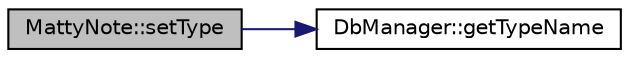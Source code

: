 digraph "MattyNote::setType"
{
  edge [fontname="Helvetica",fontsize="10",labelfontname="Helvetica",labelfontsize="10"];
  node [fontname="Helvetica",fontsize="10",shape=record];
  rankdir="LR";
  Node105 [label="MattyNote::setType",height=0.2,width=0.4,color="black", fillcolor="grey75", style="filled", fontcolor="black"];
  Node105 -> Node106 [color="midnightblue",fontsize="10",style="solid",fontname="Helvetica"];
  Node106 [label="DbManager::getTypeName",height=0.2,width=0.4,color="black", fillcolor="white", style="filled",URL="$classDbManager.html#a6cb58e12049873e8b1b4b6ecd74dbfb6"];
}
